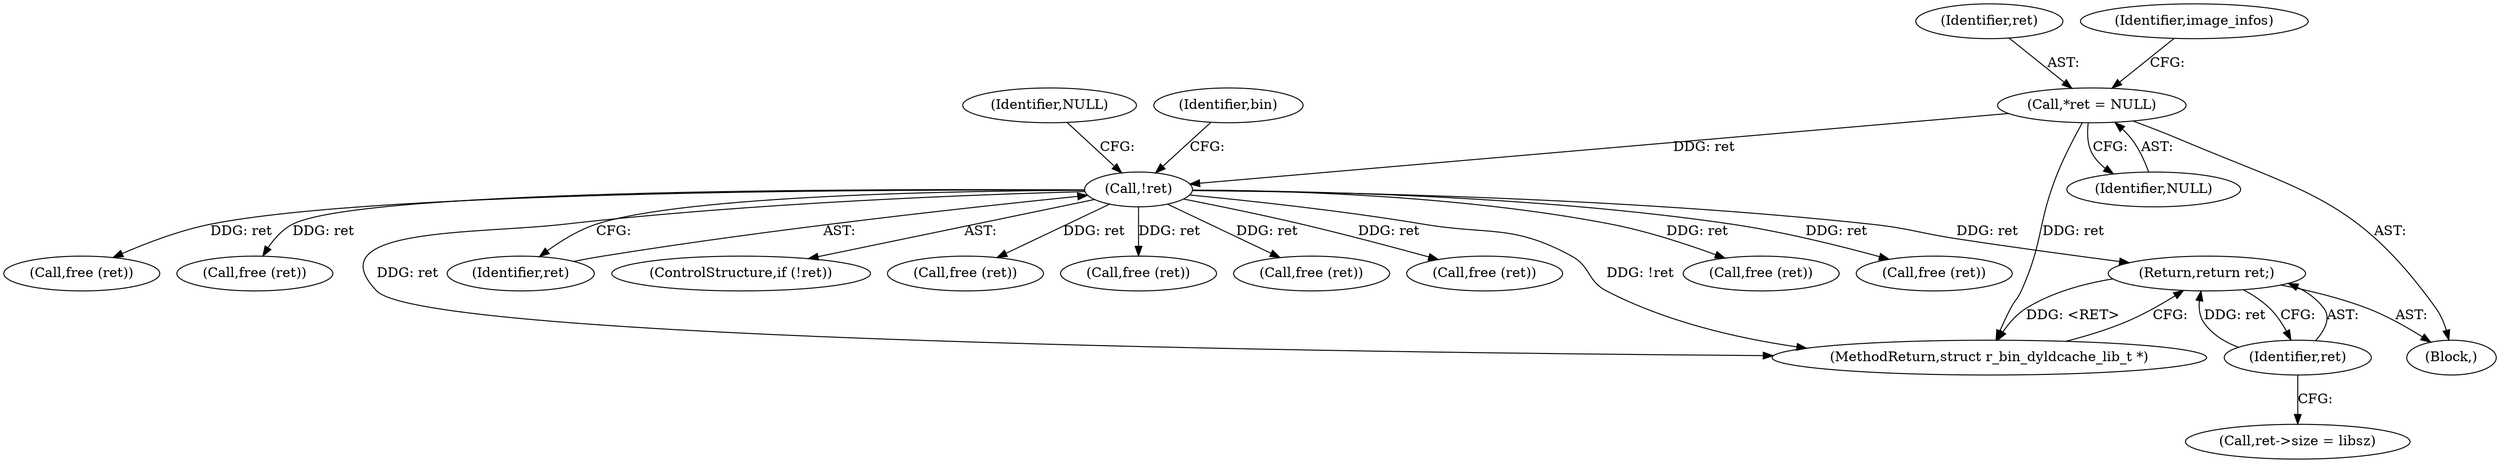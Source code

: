 digraph "0_radare2_4e98402f09a0ef0bb8559a33a4c1988c54938eaf@pointer" {
"1000748" [label="(Return,return ret;)"];
"1000749" [label="(Identifier,ret)"];
"1000191" [label="(Call,!ret)"];
"1000123" [label="(Call,*ret = NULL)"];
"1000334" [label="(Call,free (ret))"];
"1000200" [label="(Identifier,bin)"];
"1000114" [label="(Block,)"];
"1000524" [label="(Call,free (ret))"];
"1000748" [label="(Return,return ret;)"];
"1000749" [label="(Identifier,ret)"];
"1000125" [label="(Identifier,NULL)"];
"1000303" [label="(Call,free (ret))"];
"1000236" [label="(Call,free (ret))"];
"1000384" [label="(Call,free (ret))"];
"1000123" [label="(Call,*ret = NULL)"];
"1000124" [label="(Identifier,ret)"];
"1000209" [label="(Call,free (ret))"];
"1000128" [label="(Identifier,image_infos)"];
"1000750" [label="(MethodReturn,struct r_bin_dyldcache_lib_t *)"];
"1000743" [label="(Call,ret->size = libsz)"];
"1000192" [label="(Identifier,ret)"];
"1000191" [label="(Call,!ret)"];
"1000190" [label="(ControlStructure,if (!ret))"];
"1000257" [label="(Call,free (ret))"];
"1000396" [label="(Call,free (ret))"];
"1000195" [label="(Identifier,NULL)"];
"1000748" -> "1000114"  [label="AST: "];
"1000748" -> "1000749"  [label="CFG: "];
"1000749" -> "1000748"  [label="AST: "];
"1000750" -> "1000748"  [label="CFG: "];
"1000748" -> "1000750"  [label="DDG: <RET>"];
"1000749" -> "1000748"  [label="DDG: ret"];
"1000191" -> "1000748"  [label="DDG: ret"];
"1000749" -> "1000743"  [label="CFG: "];
"1000191" -> "1000190"  [label="AST: "];
"1000191" -> "1000192"  [label="CFG: "];
"1000192" -> "1000191"  [label="AST: "];
"1000195" -> "1000191"  [label="CFG: "];
"1000200" -> "1000191"  [label="CFG: "];
"1000191" -> "1000750"  [label="DDG: !ret"];
"1000191" -> "1000750"  [label="DDG: ret"];
"1000123" -> "1000191"  [label="DDG: ret"];
"1000191" -> "1000209"  [label="DDG: ret"];
"1000191" -> "1000236"  [label="DDG: ret"];
"1000191" -> "1000257"  [label="DDG: ret"];
"1000191" -> "1000303"  [label="DDG: ret"];
"1000191" -> "1000334"  [label="DDG: ret"];
"1000191" -> "1000384"  [label="DDG: ret"];
"1000191" -> "1000396"  [label="DDG: ret"];
"1000191" -> "1000524"  [label="DDG: ret"];
"1000123" -> "1000114"  [label="AST: "];
"1000123" -> "1000125"  [label="CFG: "];
"1000124" -> "1000123"  [label="AST: "];
"1000125" -> "1000123"  [label="AST: "];
"1000128" -> "1000123"  [label="CFG: "];
"1000123" -> "1000750"  [label="DDG: ret"];
}
